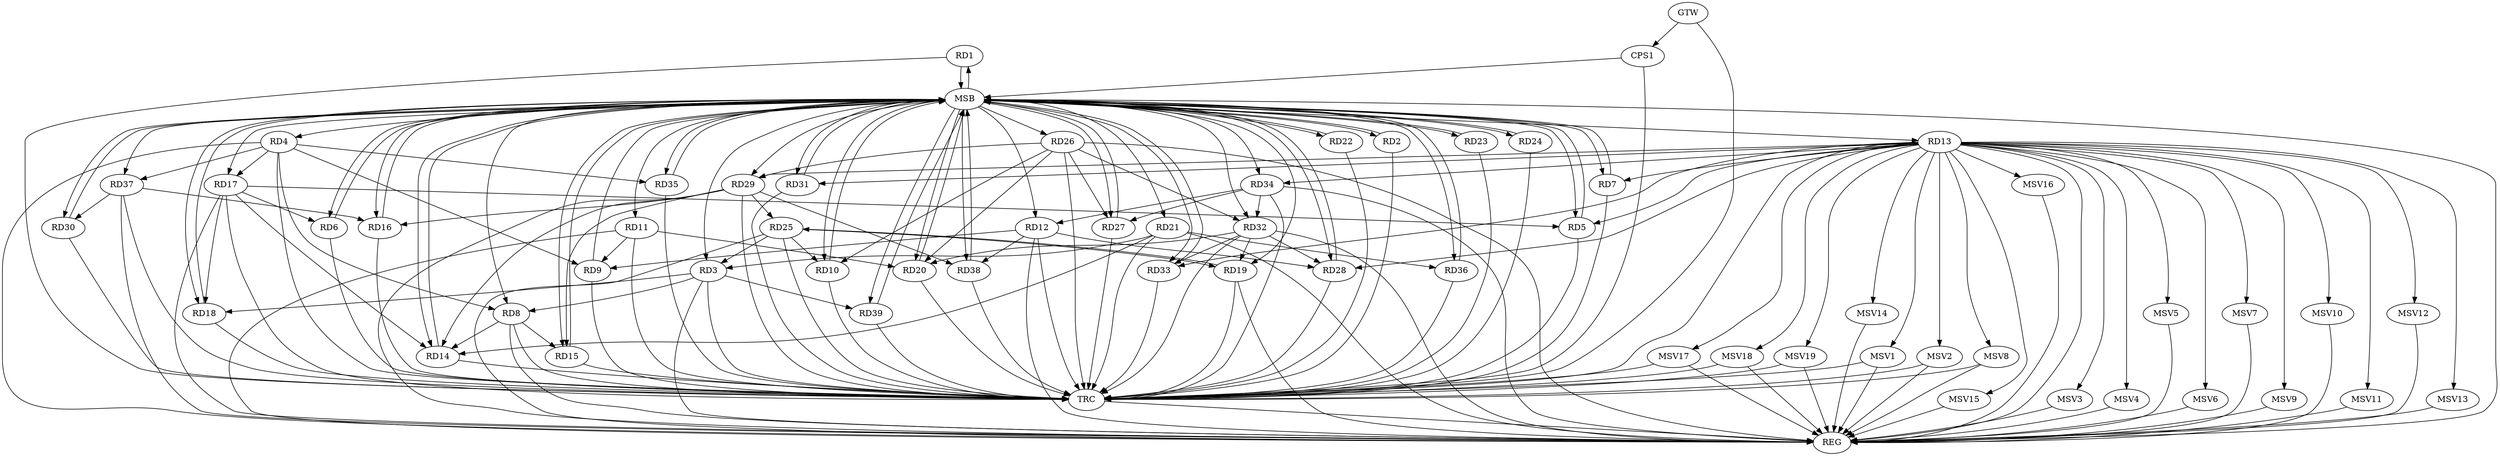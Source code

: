 strict digraph G {
  RD1 [ label="RD1" ];
  RD2 [ label="RD2" ];
  RD3 [ label="RD3" ];
  RD4 [ label="RD4" ];
  RD5 [ label="RD5" ];
  RD6 [ label="RD6" ];
  RD7 [ label="RD7" ];
  RD8 [ label="RD8" ];
  RD9 [ label="RD9" ];
  RD10 [ label="RD10" ];
  RD11 [ label="RD11" ];
  RD12 [ label="RD12" ];
  RD13 [ label="RD13" ];
  RD14 [ label="RD14" ];
  RD15 [ label="RD15" ];
  RD16 [ label="RD16" ];
  RD17 [ label="RD17" ];
  RD18 [ label="RD18" ];
  RD19 [ label="RD19" ];
  RD20 [ label="RD20" ];
  RD21 [ label="RD21" ];
  RD22 [ label="RD22" ];
  RD23 [ label="RD23" ];
  RD24 [ label="RD24" ];
  RD25 [ label="RD25" ];
  RD26 [ label="RD26" ];
  RD27 [ label="RD27" ];
  RD28 [ label="RD28" ];
  RD29 [ label="RD29" ];
  RD30 [ label="RD30" ];
  RD31 [ label="RD31" ];
  RD32 [ label="RD32" ];
  RD33 [ label="RD33" ];
  RD34 [ label="RD34" ];
  RD35 [ label="RD35" ];
  RD36 [ label="RD36" ];
  RD37 [ label="RD37" ];
  RD38 [ label="RD38" ];
  RD39 [ label="RD39" ];
  CPS1 [ label="CPS1" ];
  GTW [ label="GTW" ];
  REG [ label="REG" ];
  MSB [ label="MSB" ];
  TRC [ label="TRC" ];
  MSV1 [ label="MSV1" ];
  MSV2 [ label="MSV2" ];
  MSV3 [ label="MSV3" ];
  MSV4 [ label="MSV4" ];
  MSV5 [ label="MSV5" ];
  MSV6 [ label="MSV6" ];
  MSV7 [ label="MSV7" ];
  MSV8 [ label="MSV8" ];
  MSV9 [ label="MSV9" ];
  MSV10 [ label="MSV10" ];
  MSV11 [ label="MSV11" ];
  MSV12 [ label="MSV12" ];
  MSV13 [ label="MSV13" ];
  MSV14 [ label="MSV14" ];
  MSV15 [ label="MSV15" ];
  MSV16 [ label="MSV16" ];
  MSV17 [ label="MSV17" ];
  MSV18 [ label="MSV18" ];
  MSV19 [ label="MSV19" ];
  RD3 -> RD8;
  RD3 -> RD18;
  RD21 -> RD3;
  RD25 -> RD3;
  RD3 -> RD39;
  RD4 -> RD8;
  RD4 -> RD9;
  RD4 -> RD17;
  RD4 -> RD35;
  RD4 -> RD37;
  RD13 -> RD5;
  RD17 -> RD5;
  RD17 -> RD6;
  RD13 -> RD7;
  RD8 -> RD14;
  RD8 -> RD15;
  RD11 -> RD9;
  RD12 -> RD9;
  RD25 -> RD10;
  RD26 -> RD10;
  RD11 -> RD20;
  RD12 -> RD28;
  RD34 -> RD12;
  RD12 -> RD38;
  RD13 -> RD28;
  RD13 -> RD29;
  RD13 -> RD31;
  RD13 -> RD33;
  RD13 -> RD34;
  RD17 -> RD14;
  RD21 -> RD14;
  RD29 -> RD14;
  RD29 -> RD15;
  RD29 -> RD16;
  RD37 -> RD16;
  RD17 -> RD18;
  RD19 -> RD25;
  RD25 -> RD19;
  RD32 -> RD19;
  RD26 -> RD20;
  RD32 -> RD20;
  RD21 -> RD36;
  RD29 -> RD25;
  RD26 -> RD27;
  RD26 -> RD29;
  RD26 -> RD32;
  RD34 -> RD27;
  RD32 -> RD28;
  RD29 -> RD38;
  RD37 -> RD30;
  RD32 -> RD33;
  RD34 -> RD32;
  GTW -> CPS1;
  RD3 -> REG;
  RD4 -> REG;
  RD8 -> REG;
  RD11 -> REG;
  RD12 -> REG;
  RD13 -> REG;
  RD17 -> REG;
  RD19 -> REG;
  RD21 -> REG;
  RD25 -> REG;
  RD26 -> REG;
  RD29 -> REG;
  RD32 -> REG;
  RD34 -> REG;
  RD37 -> REG;
  RD1 -> MSB;
  MSB -> RD5;
  MSB -> RD6;
  MSB -> RD12;
  MSB -> RD17;
  MSB -> RD22;
  MSB -> RD23;
  MSB -> RD33;
  MSB -> REG;
  RD2 -> MSB;
  MSB -> RD32;
  RD5 -> MSB;
  MSB -> RD20;
  RD6 -> MSB;
  MSB -> RD30;
  RD7 -> MSB;
  MSB -> RD13;
  MSB -> RD16;
  RD9 -> MSB;
  RD10 -> MSB;
  MSB -> RD8;
  MSB -> RD36;
  RD14 -> MSB;
  MSB -> RD35;
  MSB -> RD37;
  RD15 -> MSB;
  MSB -> RD7;
  MSB -> RD10;
  MSB -> RD14;
  MSB -> RD18;
  MSB -> RD24;
  MSB -> RD39;
  RD16 -> MSB;
  MSB -> RD2;
  MSB -> RD38;
  RD18 -> MSB;
  MSB -> RD27;
  MSB -> RD28;
  MSB -> RD29;
  RD20 -> MSB;
  MSB -> RD1;
  MSB -> RD3;
  MSB -> RD21;
  MSB -> RD31;
  RD22 -> MSB;
  MSB -> RD4;
  MSB -> RD15;
  RD23 -> MSB;
  MSB -> RD11;
  MSB -> RD19;
  RD24 -> MSB;
  RD27 -> MSB;
  MSB -> RD26;
  RD28 -> MSB;
  RD30 -> MSB;
  RD31 -> MSB;
  RD33 -> MSB;
  RD35 -> MSB;
  RD36 -> MSB;
  RD38 -> MSB;
  RD39 -> MSB;
  CPS1 -> MSB;
  MSB -> RD34;
  RD1 -> TRC;
  RD2 -> TRC;
  RD3 -> TRC;
  RD4 -> TRC;
  RD5 -> TRC;
  RD6 -> TRC;
  RD7 -> TRC;
  RD8 -> TRC;
  RD9 -> TRC;
  RD10 -> TRC;
  RD11 -> TRC;
  RD12 -> TRC;
  RD13 -> TRC;
  RD14 -> TRC;
  RD15 -> TRC;
  RD16 -> TRC;
  RD17 -> TRC;
  RD18 -> TRC;
  RD19 -> TRC;
  RD20 -> TRC;
  RD21 -> TRC;
  RD22 -> TRC;
  RD23 -> TRC;
  RD24 -> TRC;
  RD25 -> TRC;
  RD26 -> TRC;
  RD27 -> TRC;
  RD28 -> TRC;
  RD29 -> TRC;
  RD30 -> TRC;
  RD31 -> TRC;
  RD32 -> TRC;
  RD33 -> TRC;
  RD34 -> TRC;
  RD35 -> TRC;
  RD36 -> TRC;
  RD37 -> TRC;
  RD38 -> TRC;
  RD39 -> TRC;
  CPS1 -> TRC;
  GTW -> TRC;
  TRC -> REG;
  RD13 -> MSV1;
  RD13 -> MSV2;
  MSV1 -> REG;
  MSV1 -> TRC;
  MSV2 -> REG;
  MSV2 -> TRC;
  RD13 -> MSV3;
  RD13 -> MSV4;
  MSV3 -> REG;
  MSV4 -> REG;
  RD13 -> MSV5;
  RD13 -> MSV6;
  RD13 -> MSV7;
  RD13 -> MSV8;
  MSV5 -> REG;
  MSV6 -> REG;
  MSV7 -> REG;
  MSV8 -> REG;
  MSV8 -> TRC;
  RD13 -> MSV9;
  RD13 -> MSV10;
  RD13 -> MSV11;
  MSV9 -> REG;
  MSV10 -> REG;
  MSV11 -> REG;
  RD13 -> MSV12;
  MSV12 -> REG;
  RD13 -> MSV13;
  MSV13 -> REG;
  RD13 -> MSV14;
  RD13 -> MSV15;
  RD13 -> MSV16;
  MSV14 -> REG;
  MSV15 -> REG;
  MSV16 -> REG;
  RD13 -> MSV17;
  RD13 -> MSV18;
  MSV17 -> REG;
  MSV17 -> TRC;
  MSV18 -> REG;
  MSV18 -> TRC;
  RD13 -> MSV19;
  MSV19 -> REG;
  MSV19 -> TRC;
}
